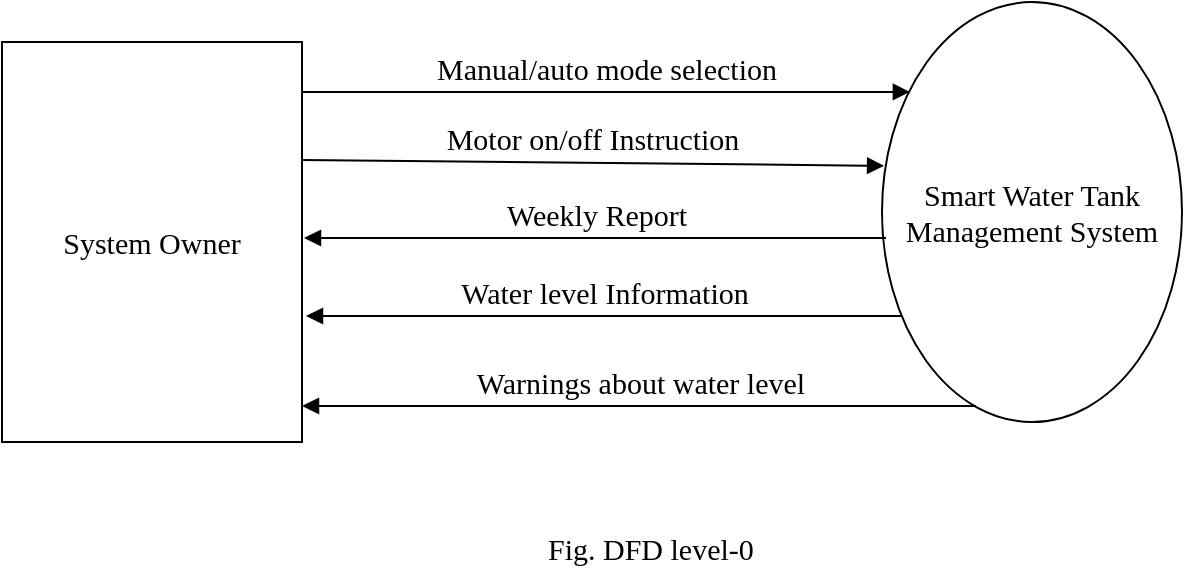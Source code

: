 <mxfile version="11.3.0" type="device" pages="1"><diagram id="bOu-GbIjD8PPUGK-CO_g" name="Page-1"><mxGraphModel dx="838" dy="1649" grid="1" gridSize="10" guides="1" tooltips="1" connect="1" arrows="1" fold="1" page="1" pageScale="1" pageWidth="827" pageHeight="1169" math="0" shadow="0"><root><mxCell id="0"/><mxCell id="1" parent="0"/><mxCell id="wOnzl2WNLUPHyoelMXcC-1" value="Smart Water Tank Management System" style="ellipse;whiteSpace=wrap;html=1;fontFamily=Times New Roman;fontSize=15;" parent="1" vertex="1"><mxGeometry x="550" y="-610" width="150" height="210" as="geometry"/></mxCell><mxCell id="wOnzl2WNLUPHyoelMXcC-2" value="System Owner" style="rounded=0;whiteSpace=wrap;html=1;fontFamily=Times New Roman;fontSize=15;" parent="1" vertex="1"><mxGeometry x="110" y="-590" width="150" height="200" as="geometry"/></mxCell><mxCell id="wOnzl2WNLUPHyoelMXcC-5" value="Weekly Report" style="html=1;verticalAlign=bottom;endArrow=block;entryX=1.02;entryY=0.205;entryDx=0;entryDy=0;entryPerimeter=0;fontFamily=Times New Roman;fontSize=15;" parent="1" edge="1"><mxGeometry width="80" relative="1" as="geometry"><mxPoint x="552" y="-492" as="sourcePoint"/><mxPoint x="261" y="-492" as="targetPoint"/></mxGeometry></mxCell><mxCell id="wOnzl2WNLUPHyoelMXcC-6" value="Water level Information" style="html=1;verticalAlign=bottom;endArrow=block;fontFamily=Times New Roman;fontSize=15;" parent="1" edge="1"><mxGeometry width="80" relative="1" as="geometry"><mxPoint x="560" y="-453" as="sourcePoint"/><mxPoint x="262" y="-453" as="targetPoint"/></mxGeometry></mxCell><mxCell id="wOnzl2WNLUPHyoelMXcC-9" value="Warnings about water level" style="html=1;verticalAlign=bottom;endArrow=block;entryX=1;entryY=0.75;entryDx=0;entryDy=0;fontFamily=Times New Roman;fontSize=15;" parent="1" edge="1"><mxGeometry width="80" relative="1" as="geometry"><mxPoint x="597" y="-408" as="sourcePoint"/><mxPoint x="260" y="-408" as="targetPoint"/></mxGeometry></mxCell><mxCell id="wOnzl2WNLUPHyoelMXcC-14" value="Fig. DFD level-0" style="text;html=1;resizable=0;points=[];autosize=1;align=left;verticalAlign=top;spacingTop=-4;fontSize=15;fontFamily=Times New Roman;" parent="1" vertex="1"><mxGeometry x="381" y="-348" width="120" height="20" as="geometry"/></mxCell><mxCell id="mftquGRBbb00WCVBEmM--2" value="&lt;font style=&quot;font-size: 15px;&quot;&gt;Motor on/off Instruction&lt;/font&gt;" style="html=1;verticalAlign=bottom;endArrow=block;fontSize=15;fontFamily=Times New Roman;entryX=0.007;entryY=0.39;entryDx=0;entryDy=0;entryPerimeter=0;" edge="1" parent="1" target="wOnzl2WNLUPHyoelMXcC-1"><mxGeometry width="80" relative="1" as="geometry"><mxPoint x="260" y="-531" as="sourcePoint"/><mxPoint x="552" y="-532" as="targetPoint"/></mxGeometry></mxCell><mxCell id="mftquGRBbb00WCVBEmM--3" value="&lt;font style=&quot;font-size: 15px&quot;&gt;Manual/auto mode selection&lt;/font&gt;" style="html=1;verticalAlign=bottom;endArrow=block;entryX=0.093;entryY=0.214;entryDx=0;entryDy=0;entryPerimeter=0;fontSize=15;fontFamily=Times New Roman;" edge="1" parent="1" target="wOnzl2WNLUPHyoelMXcC-1"><mxGeometry width="80" relative="1" as="geometry"><mxPoint x="260" y="-565" as="sourcePoint"/><mxPoint x="550" y="-565.07" as="targetPoint"/></mxGeometry></mxCell></root></mxGraphModel></diagram></mxfile>